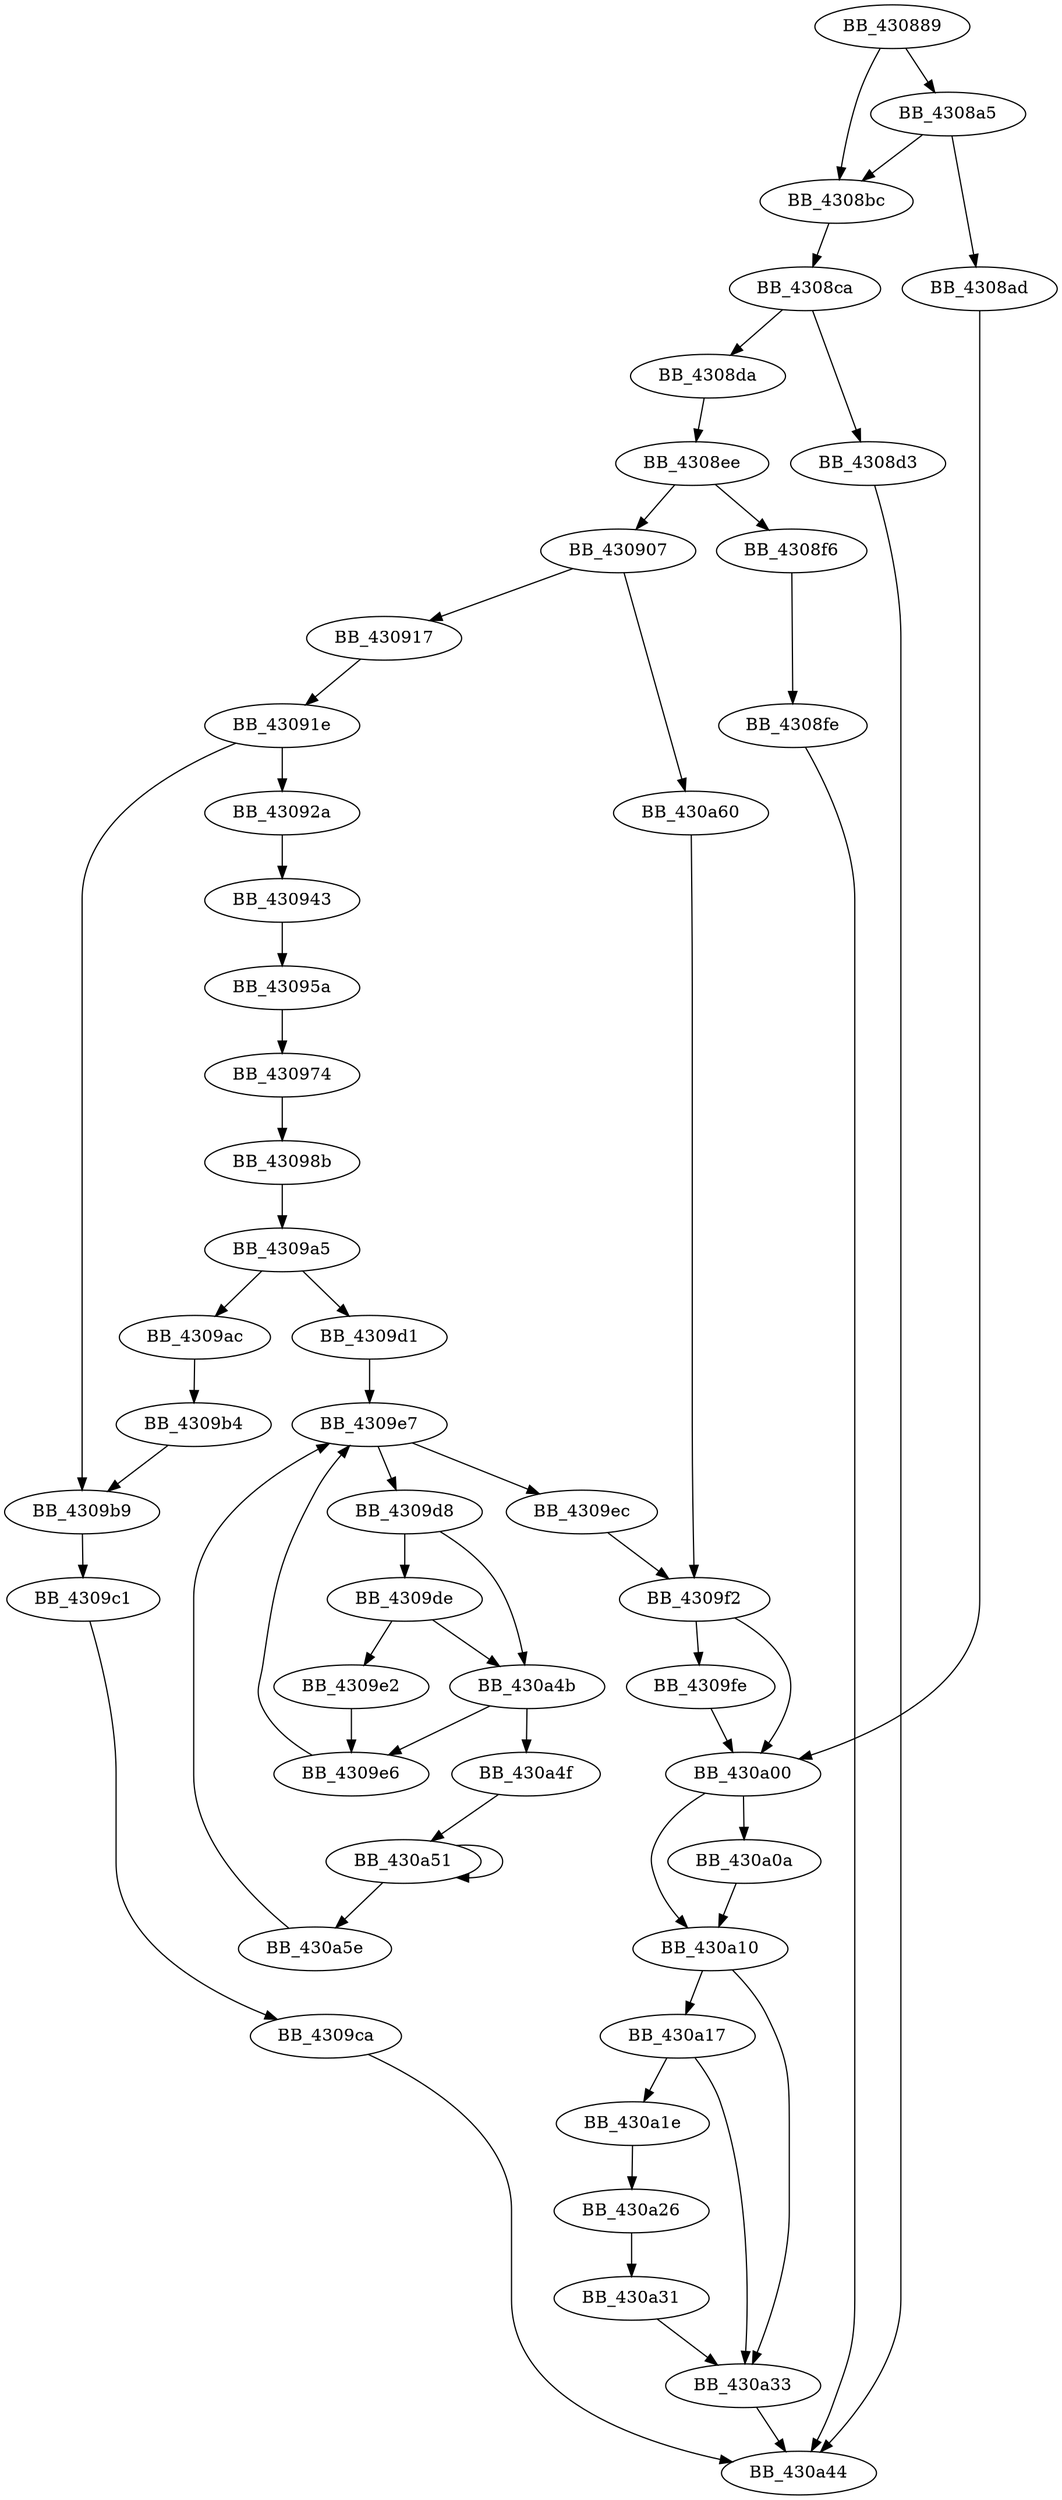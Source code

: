 DiGraph ___init_numeric{
BB_430889->BB_4308a5
BB_430889->BB_4308bc
BB_4308a5->BB_4308ad
BB_4308a5->BB_4308bc
BB_4308ad->BB_430a00
BB_4308bc->BB_4308ca
BB_4308ca->BB_4308d3
BB_4308ca->BB_4308da
BB_4308d3->BB_430a44
BB_4308da->BB_4308ee
BB_4308ee->BB_4308f6
BB_4308ee->BB_430907
BB_4308f6->BB_4308fe
BB_4308fe->BB_430a44
BB_430907->BB_430917
BB_430907->BB_430a60
BB_430917->BB_43091e
BB_43091e->BB_43092a
BB_43091e->BB_4309b9
BB_43092a->BB_430943
BB_430943->BB_43095a
BB_43095a->BB_430974
BB_430974->BB_43098b
BB_43098b->BB_4309a5
BB_4309a5->BB_4309ac
BB_4309a5->BB_4309d1
BB_4309ac->BB_4309b4
BB_4309b4->BB_4309b9
BB_4309b9->BB_4309c1
BB_4309c1->BB_4309ca
BB_4309ca->BB_430a44
BB_4309d1->BB_4309e7
BB_4309d8->BB_4309de
BB_4309d8->BB_430a4b
BB_4309de->BB_4309e2
BB_4309de->BB_430a4b
BB_4309e2->BB_4309e6
BB_4309e6->BB_4309e7
BB_4309e7->BB_4309d8
BB_4309e7->BB_4309ec
BB_4309ec->BB_4309f2
BB_4309f2->BB_4309fe
BB_4309f2->BB_430a00
BB_4309fe->BB_430a00
BB_430a00->BB_430a0a
BB_430a00->BB_430a10
BB_430a0a->BB_430a10
BB_430a10->BB_430a17
BB_430a10->BB_430a33
BB_430a17->BB_430a1e
BB_430a17->BB_430a33
BB_430a1e->BB_430a26
BB_430a26->BB_430a31
BB_430a31->BB_430a33
BB_430a33->BB_430a44
BB_430a4b->BB_4309e6
BB_430a4b->BB_430a4f
BB_430a4f->BB_430a51
BB_430a51->BB_430a51
BB_430a51->BB_430a5e
BB_430a5e->BB_4309e7
BB_430a60->BB_4309f2
}
